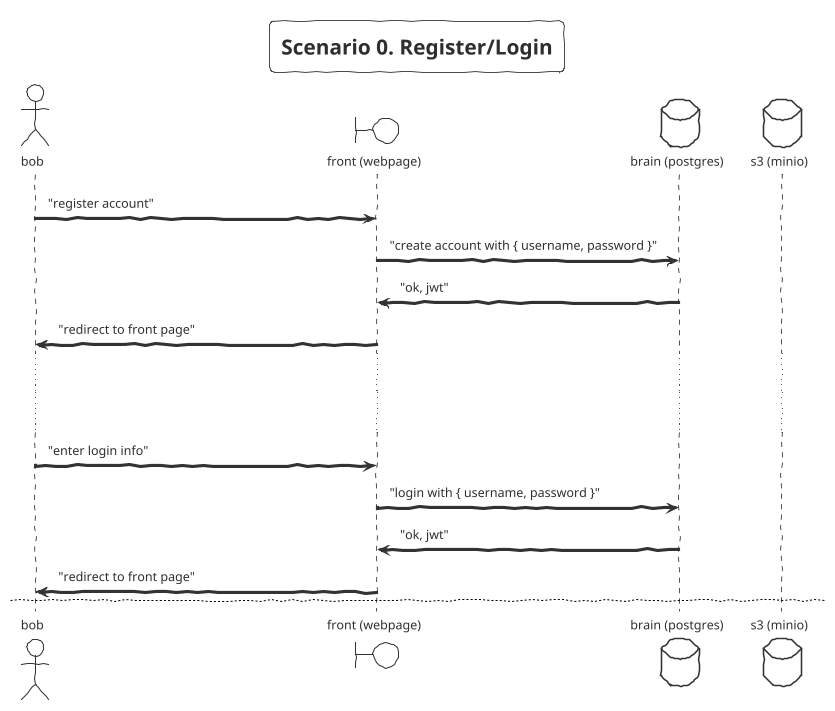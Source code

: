 @startuml cc-sequence-diagram

!$BGCOLOR = "white"
!theme sketchy-outline

'-------------------------------------------------

actor "bob" as actor

boundary "front (webpage)" as front

database "brain (postgres)" as brain
database "s3 (minio)" as minio


'-------------------------------------------------
title Scenario 0. Register/Login

actor -> front: "register account"
front -> brain: "create account with { username, password }"
brain -> front: "ok, jwt"
front -> actor: "redirect to front page"
...
'-----------------------
...
actor -> front: "enter login info"
front -> brain: "login with { username, password }"
brain -> front: "ok, jwt"
front -> actor: "redirect to front page"


'-------------------------------------------------
newpage Scenario 1. Upload dataset

actor -> front: "Upload new dataset"

front -> brain: "Get dataset upload pre-signed url"
brain -> front: "upload url"
front -> actor: "Show upload form"
actor -> front: "Choose .zip archive to upload"
front -> minio: "Upload throug pre-signed url"
minio -> front: "ok"

actor -> front: "Enter dataset metadata (name + short description)"
front -> brain: "create new dataset"
brain -> front: "ok"
front -> actor: "redirect to dataset summary page"
'
'-------------------------------------------------
newpage Scenario 2. Label dataset

actor -> front: "Open dataset summary page"
front -> brain: "Get dataset summary"
brain -> front: "summary"
front -> actor: "show summary"

actor -> front: "Start labeling"
front -> brain: "Get couple unlabeled data"
brain -> front: "unlabeled frames"

front -> actor: "Show frames one by one"
actor -> front: "classify frame"
front -> brain: "save classsification"
brain -> front: "ok"
front -> actor: "show next frame"

@enduml

